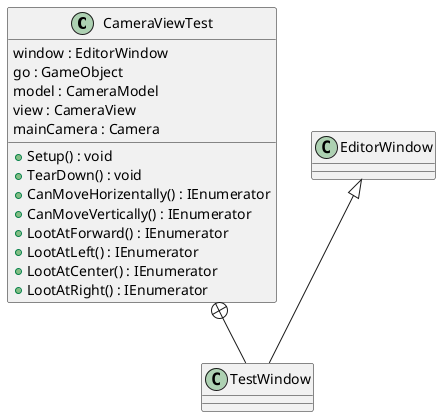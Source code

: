 @startuml
class CameraViewTest {
    window : EditorWindow
    go : GameObject
    model : CameraModel
    view : CameraView
    mainCamera : Camera
    + Setup() : void
    + TearDown() : void
    + CanMoveHorizentally() : IEnumerator
    + CanMoveVertically() : IEnumerator
    + LootAtForward() : IEnumerator
    + LootAtLeft() : IEnumerator
    + LootAtCenter() : IEnumerator
    + LootAtRight() : IEnumerator
}
class TestWindow {
}
CameraViewTest +-- TestWindow
EditorWindow <|-- TestWindow
@enduml
